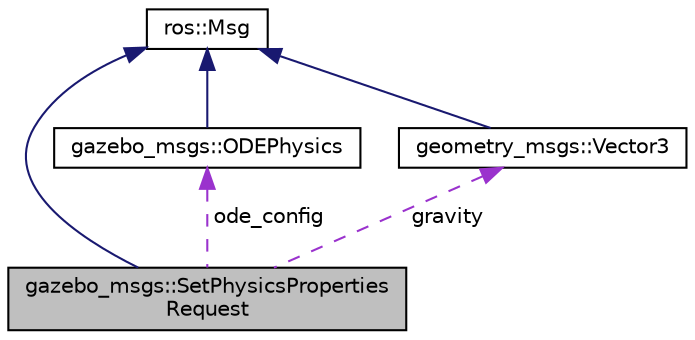 digraph "gazebo_msgs::SetPhysicsPropertiesRequest"
{
  edge [fontname="Helvetica",fontsize="10",labelfontname="Helvetica",labelfontsize="10"];
  node [fontname="Helvetica",fontsize="10",shape=record];
  Node1 [label="gazebo_msgs::SetPhysicsProperties\lRequest",height=0.2,width=0.4,color="black", fillcolor="grey75", style="filled" fontcolor="black"];
  Node2 -> Node1 [dir="back",color="midnightblue",fontsize="10",style="solid",fontname="Helvetica"];
  Node2 [label="ros::Msg",height=0.2,width=0.4,color="black", fillcolor="white", style="filled",URL="$classros_1_1_msg.html"];
  Node3 -> Node1 [dir="back",color="darkorchid3",fontsize="10",style="dashed",label=" ode_config" ,fontname="Helvetica"];
  Node3 [label="gazebo_msgs::ODEPhysics",height=0.2,width=0.4,color="black", fillcolor="white", style="filled",URL="$classgazebo__msgs_1_1_o_d_e_physics.html"];
  Node2 -> Node3 [dir="back",color="midnightblue",fontsize="10",style="solid",fontname="Helvetica"];
  Node4 -> Node1 [dir="back",color="darkorchid3",fontsize="10",style="dashed",label=" gravity" ,fontname="Helvetica"];
  Node4 [label="geometry_msgs::Vector3",height=0.2,width=0.4,color="black", fillcolor="white", style="filled",URL="$classgeometry__msgs_1_1_vector3.html"];
  Node2 -> Node4 [dir="back",color="midnightblue",fontsize="10",style="solid",fontname="Helvetica"];
}
